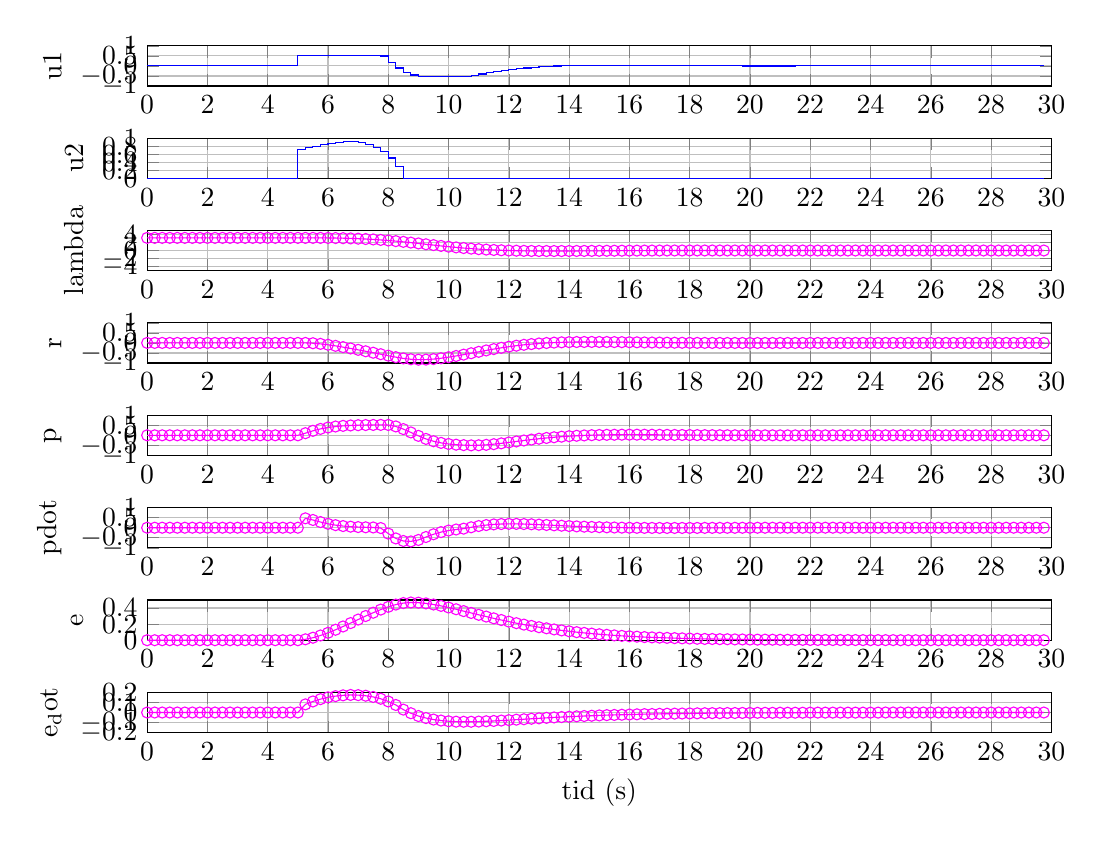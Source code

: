 % This file was created by matlab2tikz.
%
%The latest updates can be retrieved from
%  http://www.mathworks.com/matlabcentral/fileexchange/22022-matlab2tikz-matlab2tikz
%where you can also make suggestions and rate matlab2tikz.
%
\definecolor{mycolor1}{rgb}{1.0,0.0,1.0}%
%
\begin{tikzpicture}

\begin{axis}[%
width=4.521in,
height=0.201in,
at={(0.758in,3.808in)},
scale only axis,
xmin=0,
xmax=30,
ymin=-1,
ymax=1,
ylabel={u1},
axis background/.style={fill=white},
xmajorgrids,
ymajorgrids
]
\addplot[const plot, color=blue, forget plot] table[row sep=crcr] {%
0	0\\
0.25	0\\
0.5	0\\
0.75	0\\
1	0\\
1.25	0\\
1.5	0\\
1.75	0\\
2	0\\
2.25	0\\
2.5	0\\
2.75	0\\
3	0\\
3.25	0\\
3.5	0\\
3.75	0\\
4	0\\
4.25	0\\
4.5	0\\
4.75	0\\
5	0.524\\
5.25	0.524\\
5.5	0.524\\
5.75	0.524\\
6	0.524\\
6.25	0.524\\
6.5	0.524\\
6.75	0.524\\
7	0.524\\
7.25	0.524\\
7.5	0.524\\
7.75	0.495\\
8	0.16\\
8.25	-0.106\\
8.5	-0.307\\
8.75	-0.452\\
9	-0.524\\
9.25	-0.524\\
9.5	-0.524\\
9.75	-0.524\\
10	-0.524\\
10.25	-0.524\\
10.5	-0.512\\
10.75	-0.457\\
11	-0.4\\
11.25	-0.342\\
11.5	-0.286\\
11.75	-0.234\\
12	-0.185\\
12.25	-0.142\\
12.5	-0.104\\
12.75	-0.071\\
13	-0.043\\
13.25	-0.021\\
13.5	-0.003\\
13.75	0.011\\
14	0.022\\
14.25	0.029\\
14.5	0.033\\
14.75	0.036\\
15	0.036\\
15.25	0.036\\
15.5	0.034\\
15.75	0.031\\
16	0.028\\
16.25	0.025\\
16.5	0.022\\
16.75	0.018\\
17	0.015\\
17.25	0.012\\
17.5	0.009\\
17.75	0.007\\
18	0.005\\
18.25	0.003\\
18.5	0.002\\
18.75	0.001\\
19	-0.0\\
19.25	-0.001\\
19.5	-0.001\\
19.75	-0.002\\
20	-0.002\\
20.25	-0.002\\
20.5	-0.002\\
20.75	-0.002\\
21	-0.002\\
21.25	-0.002\\
21.5	-0.001\\
21.75	-0.001\\
22	-0.001\\
22.25	-0.001\\
22.5	-0.001\\
22.75	-0.0\\
23	-0.0\\
23.25	-0.0\\
23.5	-8.391e-05\\
23.75	-3.533e-05\\
24	-8.989e-06\\
24.25	1.392e-06\\
24.5	1.451e-06\\
24.75	3.687e-07\\
25	0\\
25.25	0\\
25.5	0\\
25.75	0\\
26	0\\
26.25	0\\
26.5	0\\
26.75	0\\
27	0\\
27.25	0\\
27.5	0\\
27.75	0\\
28	0\\
28.25	0\\
28.5	0\\
28.75	0\\
29	0\\
29.25	0\\
29.5	0\\
29.75	0\\
};
\end{axis}

\begin{axis}[%
width=4.521in,
height=0.201in,
at={(0.758in,3.346in)},
scale only axis,
xmin=0,
xmax=30,
ymin=-4.4e-05,
ymax=1,
ylabel={u2},
axis background/.style={fill=white},
xmajorgrids,
ymajorgrids
]
\addplot[const plot, color=blue, forget plot] table[row sep=crcr] {%
0	0\\
0.25	0\\
0.5	0\\
0.75	0\\
1	0\\
1.25	0\\
1.5	0\\
1.75	0\\
2	0\\
2.25	0\\
2.5	0\\
2.75	0\\
3	0\\
3.25	0\\
3.5	0\\
3.75	0\\
4	0\\
4.25	0\\
4.5	0\\
4.75	0\\
5	0.715\\
5.25	0.759\\
5.5	0.801\\
5.75	0.839\\
6	0.872\\
6.25	0.897\\
6.5	0.911\\
6.75	0.911\\
7	0.892\\
7.25	0.85\\
7.5	0.777\\
7.75	0.666\\
8	0.507\\
8.25	0.29\\
8.5	2.874e-05\\
8.75	1.637e-05\\
9	-1.014e-05\\
9.25	-2.697e-05\\
9.5	-2.17e-05\\
9.75	-4.4e-05\\
10	-3.492e-05\\
10.25	-2.159e-05\\
10.5	-3.216e-05\\
10.75	-2.199e-05\\
11	-2.736e-05\\
11.25	-6.695e-06\\
11.5	-1.19e-05\\
11.75	-1.54e-06\\
12	3.523e-06\\
12.25	1.55e-05\\
12.5	1.358e-05\\
12.75	6.432e-06\\
13	1.942e-06\\
13.25	3.329e-05\\
13.5	2.519e-05\\
13.75	3.872e-05\\
14	2.888e-05\\
14.25	3.42e-05\\
14.5	2.809e-05\\
14.75	1.617e-05\\
15	3.268e-05\\
15.25	2.094e-05\\
15.5	1.486e-05\\
15.75	3.167e-05\\
16	2.624e-05\\
16.25	1.32e-05\\
16.5	1.687e-05\\
16.75	2.071e-05\\
17	1.103e-05\\
17.25	1.432e-05\\
17.5	6.259e-06\\
17.75	8.327e-06\\
18	7.363e-06\\
18.25	5.395e-06\\
18.5	-1.118e-05\\
18.75	-1.468e-05\\
19	-9.76e-06\\
19.25	-2.165e-06\\
19.5	-3.401e-06\\
19.75	7.585e-06\\
20	6.788e-06\\
20.25	-1.056e-05\\
20.5	-3.702e-06\\
20.75	1.882e-06\\
21	-1.381e-05\\
21.25	-1.022e-05\\
21.5	-5.457e-06\\
21.75	3.615e-07\\
22	3.584e-06\\
22.25	3.799e-06\\
22.5	-1.224e-05\\
22.75	3.039e-07\\
23	1.042e-06\\
23.25	4.744e-06\\
23.5	-8.65e-06\\
23.75	-4.115e-06\\
24	1.762e-05\\
24.25	1.793e-05\\
24.5	-6.007e-06\\
24.75	0\\
25	0\\
25.25	0\\
25.5	0\\
25.75	0\\
26	0\\
26.25	0\\
26.5	0\\
26.75	0\\
27	0\\
27.25	0\\
27.5	0\\
27.75	0\\
28	0\\
28.25	0\\
28.5	0\\
28.75	0\\
29	0\\
29.25	0\\
29.5	0\\
29.75	0\\
};
\end{axis}

\begin{axis}[%
width=4.521in,
height=0.201in,
at={(0.758in,2.885in)},
scale only axis,
xmin=0,
xmax=30,
ymin=-5,
ymax=5,
ylabel={lambda},
axis background/.style={fill=white},
xmajorgrids,
ymajorgrids
]
\addplot [color=mycolor1, forget plot]
  table[row sep=crcr]{%
0	3.142\\
0.25	3.142\\
0.5	3.142\\
0.75	3.142\\
1	3.142\\
1.25	3.142\\
1.5	3.142\\
1.75	3.142\\
2	3.142\\
2.25	3.142\\
2.5	3.142\\
2.75	3.142\\
3	3.142\\
3.25	3.142\\
3.5	3.142\\
3.75	3.142\\
4	3.142\\
4.25	3.142\\
4.5	3.142\\
4.75	3.142\\
5	3.142\\
5.25	3.142\\
5.5	3.142\\
5.75	3.138\\
6	3.126\\
6.25	3.103\\
6.5	3.067\\
6.75	3.014\\
7	2.946\\
7.25	2.86\\
7.5	2.756\\
7.75	2.634\\
8	2.493\\
8.25	2.335\\
8.5	2.158\\
8.75	1.965\\
9	1.762\\
9.25	1.553\\
9.5	1.345\\
9.75	1.144\\
10	0.953\\
10.25	0.776\\
10.5	0.613\\
10.75	0.468\\
11	0.339\\
11.25	0.228\\
11.5	0.135\\
11.75	0.058\\
12	-0.003\\
12.25	-0.05\\
12.5	-0.084\\
12.75	-0.108\\
13	-0.122\\
13.25	-0.129\\
13.5	-0.13\\
13.75	-0.127\\
14	-0.119\\
14.25	-0.11\\
14.5	-0.099\\
14.75	-0.087\\
15	-0.075\\
15.25	-0.063\\
15.5	-0.052\\
15.75	-0.041\\
16	-0.032\\
16.25	-0.024\\
16.5	-0.017\\
16.75	-0.011\\
17	-0.006\\
17.25	-0.001\\
17.5	0.002\\
17.75	0.004\\
18	0.006\\
18.25	0.007\\
18.5	0.007\\
18.75	0.008\\
19	0.008\\
19.25	0.007\\
19.5	0.007\\
19.75	0.006\\
20	0.005\\
20.25	0.005\\
20.5	0.004\\
20.75	0.003\\
21	0.003\\
21.25	0.002\\
21.5	0.002\\
21.75	0.001\\
22	0.001\\
22.25	0.0\\
22.5	0.0\\
22.75	-6.576e-05\\
23	-0.0\\
23.25	-0.0\\
23.5	-0.001\\
23.75	-0.001\\
24	-0.001\\
24.25	-0.001\\
24.5	-0.001\\
24.75	-0.001\\
25	0\\
25.25	0\\
25.5	0\\
25.75	0\\
26	0\\
26.25	0\\
26.5	0\\
26.75	0\\
27	0\\
27.25	0\\
27.5	0\\
27.75	0\\
28	0\\
28.25	0\\
28.5	0\\
28.75	0\\
29	0\\
29.25	0\\
29.5	0\\
29.75	0\\
};
\addplot [color=mycolor1, draw=none, mark=o, mark options={solid, mycolor1}, forget plot]
  table[row sep=crcr]{%
0	3.142\\
0.25	3.142\\
0.5	3.142\\
0.75	3.142\\
1	3.142\\
1.25	3.142\\
1.5	3.142\\
1.75	3.142\\
2	3.142\\
2.25	3.142\\
2.5	3.142\\
2.75	3.142\\
3	3.142\\
3.25	3.142\\
3.5	3.142\\
3.75	3.142\\
4	3.142\\
4.25	3.142\\
4.5	3.142\\
4.75	3.142\\
5	3.142\\
5.25	3.142\\
5.5	3.142\\
5.75	3.138\\
6	3.126\\
6.25	3.103\\
6.5	3.067\\
6.75	3.014\\
7	2.946\\
7.25	2.86\\
7.5	2.756\\
7.75	2.634\\
8	2.493\\
8.25	2.335\\
8.5	2.158\\
8.75	1.965\\
9	1.762\\
9.25	1.553\\
9.5	1.345\\
9.75	1.144\\
10	0.953\\
10.25	0.776\\
10.5	0.613\\
10.75	0.468\\
11	0.339\\
11.25	0.228\\
11.5	0.135\\
11.75	0.058\\
12	-0.003\\
12.25	-0.05\\
12.5	-0.084\\
12.75	-0.108\\
13	-0.122\\
13.25	-0.129\\
13.5	-0.13\\
13.75	-0.127\\
14	-0.119\\
14.25	-0.11\\
14.5	-0.099\\
14.75	-0.087\\
15	-0.075\\
15.25	-0.063\\
15.5	-0.052\\
15.75	-0.041\\
16	-0.032\\
16.25	-0.024\\
16.5	-0.017\\
16.75	-0.011\\
17	-0.006\\
17.25	-0.001\\
17.5	0.002\\
17.75	0.004\\
18	0.006\\
18.25	0.007\\
18.5	0.007\\
18.75	0.008\\
19	0.008\\
19.25	0.007\\
19.5	0.007\\
19.75	0.006\\
20	0.005\\
20.25	0.005\\
20.5	0.004\\
20.75	0.003\\
21	0.003\\
21.25	0.002\\
21.5	0.002\\
21.75	0.001\\
22	0.001\\
22.25	0.0\\
22.5	0.0\\
22.75	-6.576e-05\\
23	-0.0\\
23.25	-0.0\\
23.5	-0.001\\
23.75	-0.001\\
24	-0.001\\
24.25	-0.001\\
24.5	-0.001\\
24.75	-0.001\\
25	0\\
25.25	0\\
25.5	0\\
25.75	0\\
26	0\\
26.25	0\\
26.5	0\\
26.75	0\\
27	0\\
27.25	0\\
27.5	0\\
27.75	0\\
28	0\\
28.25	0\\
28.5	0\\
28.75	0\\
29	0\\
29.25	0\\
29.5	0\\
29.75	0\\
};
\end{axis}

\begin{axis}[%
width=4.521in,
height=0.201in,
at={(0.758in,2.423in)},
scale only axis,
xmin=0,
xmax=30,
ymin=-1,
ymax=1,
ylabel={r},
axis background/.style={fill=white},
xmajorgrids,
ymajorgrids
]
\addplot [color=mycolor1, forget plot]
  table[row sep=crcr]{%
0	0\\
0.25	0\\
0.5	0\\
0.75	0\\
1	0\\
1.25	0\\
1.5	0\\
1.75	0\\
2	0\\
2.25	0\\
2.5	0\\
2.75	0\\
3	0\\
3.25	0\\
3.5	0\\
3.75	0\\
4	0\\
4.25	0\\
4.5	0\\
4.75	0\\
5	0\\
5.25	0\\
5.5	-0.015\\
5.75	-0.047\\
6	-0.092\\
6.25	-0.147\\
6.5	-0.209\\
6.75	-0.275\\
7	-0.345\\
7.25	-0.416\\
7.5	-0.488\\
7.75	-0.561\\
8	-0.635\\
8.25	-0.708\\
8.5	-0.77\\
8.75	-0.814\\
9	-0.834\\
9.25	-0.83\\
9.5	-0.805\\
9.75	-0.763\\
10	-0.71\\
10.25	-0.649\\
10.5	-0.583\\
10.75	-0.514\\
11	-0.444\\
11.25	-0.374\\
11.5	-0.307\\
11.75	-0.244\\
12	-0.188\\
12.25	-0.138\\
12.5	-0.094\\
12.75	-0.058\\
13	-0.028\\
13.25	-0.004\\
13.5	0.015\\
13.75	0.029\\
14	0.038\\
14.25	0.044\\
14.5	0.047\\
14.75	0.048\\
15	0.047\\
15.25	0.045\\
15.5	0.041\\
15.75	0.037\\
16	0.033\\
16.25	0.029\\
16.5	0.024\\
16.75	0.02\\
17	0.016\\
17.25	0.013\\
17.5	0.009\\
17.75	0.007\\
18	0.004\\
18.25	0.002\\
18.5	0.001\\
18.75	-0.0\\
19	-0.001\\
19.25	-0.002\\
19.5	-0.002\\
19.75	-0.003\\
20	-0.003\\
20.25	-0.003\\
20.5	-0.003\\
20.75	-0.003\\
21	-0.002\\
21.25	-0.002\\
21.5	-0.002\\
21.75	-0.002\\
22	-0.001\\
22.25	-0.001\\
22.5	-0.001\\
22.75	-0.001\\
23	-0.001\\
23.25	-0.001\\
23.5	-0.0\\
23.75	-0.0\\
24	-0.0\\
24.25	-0.0\\
24.5	-0.0\\
24.75	-0.0\\
25	0\\
25.25	0\\
25.5	0\\
25.75	0\\
26	0\\
26.25	0\\
26.5	0\\
26.75	0\\
27	0\\
27.25	0\\
27.5	0\\
27.75	0\\
28	0\\
28.25	0\\
28.5	0\\
28.75	0\\
29	0\\
29.25	0\\
29.5	0\\
29.75	0\\
};
\addplot [color=mycolor1, draw=none, mark=o, mark options={solid, mycolor1}, forget plot]
  table[row sep=crcr]{%
0	0\\
0.25	0\\
0.5	0\\
0.75	0\\
1	0\\
1.25	0\\
1.5	0\\
1.75	0\\
2	0\\
2.25	0\\
2.5	0\\
2.75	0\\
3	0\\
3.25	0\\
3.5	0\\
3.75	0\\
4	0\\
4.25	0\\
4.5	0\\
4.75	0\\
5	0\\
5.25	0\\
5.5	-0.015\\
5.75	-0.047\\
6	-0.092\\
6.25	-0.147\\
6.5	-0.209\\
6.75	-0.275\\
7	-0.345\\
7.25	-0.416\\
7.5	-0.488\\
7.75	-0.561\\
8	-0.635\\
8.25	-0.708\\
8.5	-0.77\\
8.75	-0.814\\
9	-0.834\\
9.25	-0.83\\
9.5	-0.805\\
9.75	-0.763\\
10	-0.71\\
10.25	-0.649\\
10.5	-0.583\\
10.75	-0.514\\
11	-0.444\\
11.25	-0.374\\
11.5	-0.307\\
11.75	-0.244\\
12	-0.188\\
12.25	-0.138\\
12.5	-0.094\\
12.75	-0.058\\
13	-0.028\\
13.25	-0.004\\
13.5	0.015\\
13.75	0.029\\
14	0.038\\
14.25	0.044\\
14.5	0.047\\
14.75	0.048\\
15	0.047\\
15.25	0.045\\
15.5	0.041\\
15.75	0.037\\
16	0.033\\
16.25	0.029\\
16.5	0.024\\
16.75	0.02\\
17	0.016\\
17.25	0.013\\
17.5	0.009\\
17.75	0.007\\
18	0.004\\
18.25	0.002\\
18.5	0.001\\
18.75	-0.0\\
19	-0.001\\
19.25	-0.002\\
19.5	-0.002\\
19.75	-0.003\\
20	-0.003\\
20.25	-0.003\\
20.5	-0.003\\
20.75	-0.003\\
21	-0.002\\
21.25	-0.002\\
21.5	-0.002\\
21.75	-0.002\\
22	-0.001\\
22.25	-0.001\\
22.5	-0.001\\
22.75	-0.001\\
23	-0.001\\
23.25	-0.001\\
23.5	-0.0\\
23.75	-0.0\\
24	-0.0\\
24.25	-0.0\\
24.5	-0.0\\
24.75	-0.0\\
25	0\\
25.25	0\\
25.5	0\\
25.75	0\\
26	0\\
26.25	0\\
26.5	0\\
26.75	0\\
27	0\\
27.25	0\\
27.5	0\\
27.75	0\\
28	0\\
28.25	0\\
28.5	0\\
28.75	0\\
29	0\\
29.25	0\\
29.5	0\\
29.75	0\\
};
\end{axis}

\begin{axis}[%
width=4.521in,
height=0.201in,
at={(0.758in,1.961in)},
scale only axis,
xmin=0,
xmax=30,
ymin=-1,
ymax=1,
ylabel={p},
axis background/.style={fill=white},
xmajorgrids,
ymajorgrids
]
\addplot [color=mycolor1, forget plot]
  table[row sep=crcr]{%
0	0\\
0.25	0\\
0.5	0\\
0.75	0\\
1	0\\
1.25	0\\
1.5	0\\
1.75	0\\
2	0\\
2.25	0\\
2.5	0\\
2.75	0\\
3	0\\
3.25	0\\
3.5	0\\
3.75	0\\
4	0\\
4.25	0\\
4.5	0\\
4.75	0\\
5	0\\
5.25	0.106\\
5.5	0.223\\
5.75	0.319\\
6	0.389\\
6.25	0.438\\
6.5	0.47\\
6.75	0.491\\
7	0.503\\
7.25	0.511\\
7.5	0.516\\
7.75	0.519\\
8	0.515\\
8.25	0.442\\
8.5	0.309\\
8.75	0.144\\
9	-0.027\\
9.25	-0.179\\
9.5	-0.295\\
9.75	-0.376\\
10	-0.431\\
10.25	-0.466\\
10.5	-0.488\\
10.75	-0.5\\
11	-0.495\\
11.25	-0.474\\
11.5	-0.441\\
11.75	-0.4\\
12	-0.354\\
12.25	-0.306\\
12.5	-0.258\\
12.75	-0.212\\
13	-0.17\\
13.25	-0.131\\
13.5	-0.097\\
13.75	-0.068\\
14	-0.043\\
14.25	-0.022\\
14.5	-0.006\\
14.75	0.007\\
15	0.017\\
15.25	0.024\\
15.5	0.028\\
15.75	0.031\\
16	0.032\\
16.25	0.031\\
16.5	0.03\\
16.75	0.028\\
17	0.025\\
17.25	0.022\\
17.5	0.019\\
17.75	0.016\\
18	0.014\\
18.25	0.011\\
18.5	0.009\\
18.75	0.007\\
19	0.005\\
19.25	0.003\\
19.5	0.002\\
19.75	0.001\\
20	-6.679e-05\\
20.25	-0.001\\
20.5	-0.001\\
20.75	-0.001\\
21	-0.002\\
21.25	-0.002\\
21.5	-0.002\\
21.75	-0.002\\
22	-0.002\\
22.25	-0.001\\
22.5	-0.001\\
22.75	-0.001\\
23	-0.001\\
23.25	-0.001\\
23.5	-0.001\\
23.75	-0.0\\
24	-0.0\\
24.25	-0.0\\
24.5	-0.0\\
24.75	-7.584e-05\\
25	0\\
25.25	0\\
25.5	0\\
25.75	0\\
26	0\\
26.25	0\\
26.5	0\\
26.75	0\\
27	0\\
27.25	0\\
27.5	0\\
27.75	0\\
28	0\\
28.25	0\\
28.5	0\\
28.75	0\\
29	0\\
29.25	0\\
29.5	0\\
29.75	0\\
};
\addplot [color=mycolor1, draw=none, mark=o, mark options={solid, mycolor1}, forget plot]
  table[row sep=crcr]{%
0	0\\
0.25	0\\
0.5	0\\
0.75	0\\
1	0\\
1.25	0\\
1.5	0\\
1.75	0\\
2	0\\
2.25	0\\
2.5	0\\
2.75	0\\
3	0\\
3.25	0\\
3.5	0\\
3.75	0\\
4	0\\
4.25	0\\
4.5	0\\
4.75	0\\
5	0\\
5.25	0.106\\
5.5	0.223\\
5.75	0.319\\
6	0.389\\
6.25	0.438\\
6.5	0.47\\
6.75	0.491\\
7	0.503\\
7.25	0.511\\
7.5	0.516\\
7.75	0.519\\
8	0.515\\
8.25	0.442\\
8.5	0.309\\
8.75	0.144\\
9	-0.027\\
9.25	-0.179\\
9.5	-0.295\\
9.75	-0.376\\
10	-0.431\\
10.25	-0.466\\
10.5	-0.488\\
10.75	-0.5\\
11	-0.495\\
11.25	-0.474\\
11.5	-0.441\\
11.75	-0.4\\
12	-0.354\\
12.25	-0.306\\
12.5	-0.258\\
12.75	-0.212\\
13	-0.17\\
13.25	-0.131\\
13.5	-0.097\\
13.75	-0.068\\
14	-0.043\\
14.25	-0.022\\
14.5	-0.006\\
14.75	0.007\\
15	0.017\\
15.25	0.024\\
15.5	0.028\\
15.75	0.031\\
16	0.032\\
16.25	0.031\\
16.5	0.03\\
16.75	0.028\\
17	0.025\\
17.25	0.022\\
17.5	0.019\\
17.75	0.016\\
18	0.014\\
18.25	0.011\\
18.5	0.009\\
18.75	0.007\\
19	0.005\\
19.25	0.003\\
19.5	0.002\\
19.75	0.001\\
20	-6.679e-05\\
20.25	-0.001\\
20.5	-0.001\\
20.75	-0.001\\
21	-0.002\\
21.25	-0.002\\
21.5	-0.002\\
21.75	-0.002\\
22	-0.002\\
22.25	-0.001\\
22.5	-0.001\\
22.75	-0.001\\
23	-0.001\\
23.25	-0.001\\
23.5	-0.001\\
23.75	-0.0\\
24	-0.0\\
24.25	-0.0\\
24.5	-0.0\\
24.75	-7.584e-05\\
25	0\\
25.25	0\\
25.5	0\\
25.75	0\\
26	0\\
26.25	0\\
26.5	0\\
26.75	0\\
27	0\\
27.25	0\\
27.5	0\\
27.75	0\\
28	0\\
28.25	0\\
28.5	0\\
28.75	0\\
29	0\\
29.25	0\\
29.5	0\\
29.75	0\\
};
\end{axis}

\begin{axis}[%
width=4.521in,
height=0.201in,
at={(0.758in,1.499in)},
scale only axis,
xmin=0,
xmax=30,
ymin=-1,
ymax=1,
ylabel={pdot},
axis background/.style={fill=white},
xmajorgrids,
ymajorgrids
]
\addplot [color=mycolor1, forget plot]
  table[row sep=crcr]{%
0	0\\
0.25	0\\
0.5	0\\
0.75	0\\
1	0\\
1.25	0\\
1.5	0\\
1.75	0\\
2	0\\
2.25	0\\
2.5	0\\
2.75	0\\
3	0\\
3.25	0\\
3.5	0\\
3.75	0\\
4	0\\
4.25	0\\
4.5	0\\
4.75	0\\
5	0\\
5.25	0.467\\
5.5	0.385\\
5.75	0.282\\
6	0.194\\
6.25	0.128\\
6.5	0.082\\
6.75	0.052\\
7	0.032\\
7.25	0.02\\
7.5	0.012\\
7.75	-0.016\\
8	-0.293\\
8.25	-0.533\\
8.5	-0.66\\
8.75	-0.682\\
9	-0.609\\
9.25	-0.463\\
9.5	-0.326\\
9.75	-0.218\\
10	-0.141\\
10.25	-0.089\\
10.5	-0.046\\
10.75	0.021\\
11	0.083\\
11.25	0.132\\
11.5	0.165\\
11.75	0.184\\
12	0.192\\
12.25	0.191\\
12.5	0.182\\
12.75	0.17\\
13	0.154\\
13.25	0.136\\
13.5	0.118\\
13.75	0.1\\
14	0.083\\
14.25	0.066\\
14.5	0.052\\
14.75	0.039\\
15	0.027\\
15.25	0.018\\
15.5	0.01\\
15.75	0.003\\
16	-0.002\\
16.25	-0.006\\
16.5	-0.008\\
16.75	-0.01\\
17	-0.011\\
17.25	-0.012\\
17.5	-0.012\\
17.75	-0.011\\
18	-0.01\\
18.25	-0.01\\
18.5	-0.008\\
18.75	-0.007\\
19	-0.006\\
19.25	-0.005\\
19.5	-0.004\\
19.75	-0.003\\
20	-0.003\\
20.25	-0.002\\
20.5	-0.001\\
20.75	-0.001\\
21	-0.0\\
21.25	4.3e-05\\
21.5	0.0\\
21.75	0.0\\
22	0.001\\
22.25	0.001\\
22.5	0.001\\
22.75	0.001\\
23	0.001\\
23.25	0.001\\
23.5	0.001\\
23.75	0.0\\
24	0.0\\
24.25	0.0\\
24.5	0.0\\
24.75	0.0\\
25	0\\
25.25	0\\
25.5	0\\
25.75	0\\
26	0\\
26.25	0\\
26.5	0\\
26.75	0\\
27	0\\
27.25	0\\
27.5	0\\
27.75	0\\
28	0\\
28.25	0\\
28.5	0\\
28.75	0\\
29	0\\
29.25	0\\
29.5	0\\
29.75	0\\
};
\addplot [color=mycolor1, draw=none, mark=o, mark options={solid, mycolor1}, forget plot]
  table[row sep=crcr]{%
0	0\\
0.25	0\\
0.5	0\\
0.75	0\\
1	0\\
1.25	0\\
1.5	0\\
1.75	0\\
2	0\\
2.25	0\\
2.5	0\\
2.75	0\\
3	0\\
3.25	0\\
3.5	0\\
3.75	0\\
4	0\\
4.25	0\\
4.5	0\\
4.75	0\\
5	0\\
5.25	0.467\\
5.5	0.385\\
5.75	0.282\\
6	0.194\\
6.25	0.128\\
6.5	0.082\\
6.75	0.052\\
7	0.032\\
7.25	0.02\\
7.5	0.012\\
7.75	-0.016\\
8	-0.293\\
8.25	-0.533\\
8.5	-0.66\\
8.75	-0.682\\
9	-0.609\\
9.25	-0.463\\
9.5	-0.326\\
9.75	-0.218\\
10	-0.141\\
10.25	-0.089\\
10.5	-0.046\\
10.75	0.021\\
11	0.083\\
11.25	0.132\\
11.5	0.165\\
11.75	0.184\\
12	0.192\\
12.25	0.191\\
12.5	0.182\\
12.75	0.17\\
13	0.154\\
13.25	0.136\\
13.5	0.118\\
13.75	0.1\\
14	0.083\\
14.25	0.066\\
14.5	0.052\\
14.75	0.039\\
15	0.027\\
15.25	0.018\\
15.5	0.01\\
15.75	0.003\\
16	-0.002\\
16.25	-0.006\\
16.5	-0.008\\
16.75	-0.01\\
17	-0.011\\
17.25	-0.012\\
17.5	-0.012\\
17.75	-0.011\\
18	-0.01\\
18.25	-0.01\\
18.5	-0.008\\
18.75	-0.007\\
19	-0.006\\
19.25	-0.005\\
19.5	-0.004\\
19.75	-0.003\\
20	-0.003\\
20.25	-0.002\\
20.5	-0.001\\
20.75	-0.001\\
21	-0.0\\
21.25	4.3e-05\\
21.5	0.0\\
21.75	0.0\\
22	0.001\\
22.25	0.001\\
22.5	0.001\\
22.75	0.001\\
23	0.001\\
23.25	0.001\\
23.5	0.001\\
23.75	0.0\\
24	0.0\\
24.25	0.0\\
24.5	0.0\\
24.75	0.0\\
25	0\\
25.25	0\\
25.5	0\\
25.75	0\\
26	0\\
26.25	0\\
26.5	0\\
26.75	0\\
27	0\\
27.25	0\\
27.5	0\\
27.75	0\\
28	0\\
28.25	0\\
28.5	0\\
28.75	0\\
29	0\\
29.25	0\\
29.5	0\\
29.75	0\\
};
\end{axis}

\begin{axis}[%
width=4.521in,
height=0.201in,
at={(0.758in,1.037in)},
scale only axis,
xmin=0,
xmax=30,
ymin=0,
ymax=0.5,
ylabel={e},
axis background/.style={fill=white},
xmajorgrids,
ymajorgrids
]
\addplot [color=mycolor1, forget plot]
  table[row sep=crcr]{%
0	0\\
0.25	0\\
0.5	0\\
0.75	0\\
1	0\\
1.25	0\\
1.5	0\\
1.75	0\\
2	0\\
2.25	0\\
2.5	0\\
2.75	0\\
3	0\\
3.25	0\\
3.5	0\\
3.75	0\\
4	0\\
4.25	0\\
4.5	0\\
4.75	0\\
5	0\\
5.25	0.011\\
5.5	0.031\\
5.75	0.059\\
6	0.092\\
6.25	0.13\\
6.5	0.171\\
6.75	0.213\\
7	0.257\\
7.25	0.301\\
7.5	0.342\\
7.75	0.381\\
8	0.415\\
8.25	0.443\\
8.5	0.462\\
8.75	0.469\\
9	0.467\\
9.25	0.458\\
9.5	0.444\\
9.75	0.427\\
10	0.407\\
10.25	0.385\\
10.5	0.362\\
10.75	0.339\\
11	0.316\\
11.25	0.294\\
11.5	0.272\\
11.75	0.251\\
12	0.231\\
12.25	0.212\\
12.5	0.194\\
12.75	0.178\\
13	0.162\\
13.25	0.148\\
13.5	0.134\\
13.75	0.122\\
14	0.111\\
14.25	0.1\\
14.5	0.091\\
14.75	0.082\\
15	0.074\\
15.25	0.067\\
15.5	0.06\\
15.75	0.054\\
16	0.049\\
16.25	0.044\\
16.5	0.039\\
16.75	0.035\\
17	0.032\\
17.25	0.029\\
17.5	0.026\\
17.75	0.023\\
18	0.021\\
18.25	0.018\\
18.5	0.016\\
18.75	0.015\\
19	0.013\\
19.25	0.012\\
19.5	0.01\\
19.75	0.009\\
20	0.008\\
20.25	0.007\\
20.5	0.007\\
20.75	0.006\\
21	0.005\\
21.25	0.005\\
21.5	0.004\\
21.75	0.004\\
22	0.003\\
22.25	0.003\\
22.5	0.003\\
22.75	0.002\\
23	0.002\\
23.25	0.002\\
23.5	0.002\\
23.75	0.001\\
24	0.001\\
24.25	0.001\\
24.5	0.001\\
24.75	0.001\\
25	0\\
25.25	0\\
25.5	0\\
25.75	0\\
26	0\\
26.25	0\\
26.5	0\\
26.75	0\\
27	0\\
27.25	0\\
27.5	0\\
27.75	0\\
28	0\\
28.25	0\\
28.5	0\\
28.75	0\\
29	0\\
29.25	0\\
29.5	0\\
29.75	0\\
};
\addplot [color=mycolor1, draw=none, mark=o, mark options={solid, mycolor1}, forget plot]
  table[row sep=crcr]{%
0	0\\
0.25	0\\
0.5	0\\
0.75	0\\
1	0\\
1.25	0\\
1.5	0\\
1.75	0\\
2	0\\
2.25	0\\
2.5	0\\
2.75	0\\
3	0\\
3.25	0\\
3.5	0\\
3.75	0\\
4	0\\
4.25	0\\
4.5	0\\
4.75	0\\
5	0\\
5.25	0.011\\
5.5	0.031\\
5.75	0.059\\
6	0.092\\
6.25	0.13\\
6.5	0.171\\
6.75	0.213\\
7	0.257\\
7.25	0.301\\
7.5	0.342\\
7.75	0.381\\
8	0.415\\
8.25	0.443\\
8.5	0.462\\
8.75	0.469\\
9	0.467\\
9.25	0.458\\
9.5	0.444\\
9.75	0.427\\
10	0.407\\
10.25	0.385\\
10.5	0.362\\
10.75	0.339\\
11	0.316\\
11.25	0.294\\
11.5	0.272\\
11.75	0.251\\
12	0.231\\
12.25	0.212\\
12.5	0.194\\
12.75	0.178\\
13	0.162\\
13.25	0.148\\
13.5	0.134\\
13.75	0.122\\
14	0.111\\
14.25	0.1\\
14.5	0.091\\
14.75	0.082\\
15	0.074\\
15.25	0.067\\
15.5	0.06\\
15.75	0.054\\
16	0.049\\
16.25	0.044\\
16.5	0.039\\
16.75	0.035\\
17	0.032\\
17.25	0.029\\
17.5	0.026\\
17.75	0.023\\
18	0.021\\
18.25	0.018\\
18.5	0.016\\
18.75	0.015\\
19	0.013\\
19.25	0.012\\
19.5	0.01\\
19.75	0.009\\
20	0.008\\
20.25	0.007\\
20.5	0.007\\
20.75	0.006\\
21	0.005\\
21.25	0.005\\
21.5	0.004\\
21.75	0.004\\
22	0.003\\
22.25	0.003\\
22.5	0.003\\
22.75	0.002\\
23	0.002\\
23.25	0.002\\
23.5	0.002\\
23.75	0.001\\
24	0.001\\
24.25	0.001\\
24.5	0.001\\
24.75	0.001\\
25	0\\
25.25	0\\
25.5	0\\
25.75	0\\
26	0\\
26.25	0\\
26.5	0\\
26.75	0\\
27	0\\
27.25	0\\
27.5	0\\
27.75	0\\
28	0\\
28.25	0\\
28.5	0\\
28.75	0\\
29	0\\
29.25	0\\
29.5	0\\
29.75	0\\
};
\end{axis}

\begin{axis}[%
width=4.521in,
height=0.201in,
at={(0.758in,0.575in)},
scale only axis,
xmin=0,
xmax=30,
xlabel={tid (s)},
ymin=-0.2,
ymax=0.2,
ylabel={$\text{e}_\text{d}\text{ot}$},
axis background/.style={fill=white},
xmajorgrids,
ymajorgrids
]
\addplot [color=mycolor1, forget plot]
  table[row sep=crcr]{%
0	0\\
0.25	0\\
0.5	0\\
0.75	0\\
1	0\\
1.25	0\\
1.5	0\\
1.75	0\\
2	0\\
2.25	0\\
2.5	0\\
2.75	0\\
3	0\\
3.25	0\\
3.5	0\\
3.75	0\\
4	0\\
4.25	0\\
4.5	0\\
4.75	0\\
5	0\\
5.25	0.081\\
5.5	0.11\\
5.75	0.133\\
6	0.151\\
6.25	0.163\\
6.5	0.171\\
6.75	0.175\\
7	0.173\\
7.25	0.167\\
7.5	0.155\\
7.75	0.137\\
8	0.11\\
8.25	0.075\\
8.5	0.029\\
8.75	-0.007\\
9	-0.035\\
9.25	-0.055\\
9.5	-0.07\\
9.75	-0.08\\
10	-0.087\\
10.25	-0.091\\
10.5	-0.092\\
10.75	-0.092\\
11	-0.09\\
11.25	-0.087\\
11.5	-0.084\\
11.75	-0.08\\
12	-0.076\\
12.25	-0.071\\
12.5	-0.067\\
12.75	-0.062\\
13	-0.058\\
13.25	-0.053\\
13.5	-0.049\\
13.75	-0.045\\
14	-0.042\\
14.25	-0.038\\
14.5	-0.035\\
14.75	-0.032\\
15	-0.029\\
15.25	-0.026\\
15.5	-0.024\\
15.75	-0.022\\
16	-0.02\\
16.25	-0.018\\
16.5	-0.016\\
16.75	-0.015\\
17	-0.013\\
17.25	-0.012\\
17.5	-0.011\\
17.75	-0.01\\
18	-0.009\\
18.25	-0.008\\
18.5	-0.007\\
18.75	-0.006\\
19	-0.006\\
19.25	-0.005\\
19.5	-0.005\\
19.75	-0.004\\
20	-0.004\\
20.25	-0.003\\
20.5	-0.003\\
20.75	-0.003\\
21	-0.002\\
21.25	-0.002\\
21.5	-0.002\\
21.75	-0.002\\
22	-0.001\\
22.25	-0.001\\
22.5	-0.001\\
22.75	-0.001\\
23	-0.001\\
23.25	-0.001\\
23.5	-0.001\\
23.75	-0.001\\
24	-0.001\\
24.25	-0.001\\
24.5	-0.0\\
24.75	-0.0\\
25	0\\
25.25	0\\
25.5	0\\
25.75	0\\
26	0\\
26.25	0\\
26.5	0\\
26.75	0\\
27	0\\
27.25	0\\
27.5	0\\
27.75	0\\
28	0\\
28.25	0\\
28.5	0\\
28.75	0\\
29	0\\
29.25	0\\
29.5	0\\
29.75	0\\
};
\addplot [color=mycolor1, draw=none, mark=o, mark options={solid, mycolor1}, forget plot]
  table[row sep=crcr]{%
0	0\\
0.25	0\\
0.5	0\\
0.75	0\\
1	0\\
1.25	0\\
1.5	0\\
1.75	0\\
2	0\\
2.25	0\\
2.5	0\\
2.75	0\\
3	0\\
3.25	0\\
3.5	0\\
3.75	0\\
4	0\\
4.25	0\\
4.5	0\\
4.75	0\\
5	0\\
5.25	0.081\\
5.5	0.11\\
5.75	0.133\\
6	0.151\\
6.25	0.163\\
6.5	0.171\\
6.75	0.175\\
7	0.173\\
7.25	0.167\\
7.5	0.155\\
7.75	0.137\\
8	0.11\\
8.25	0.075\\
8.5	0.029\\
8.75	-0.007\\
9	-0.035\\
9.25	-0.055\\
9.5	-0.07\\
9.75	-0.08\\
10	-0.087\\
10.25	-0.091\\
10.5	-0.092\\
10.75	-0.092\\
11	-0.09\\
11.25	-0.087\\
11.5	-0.084\\
11.75	-0.08\\
12	-0.076\\
12.25	-0.071\\
12.5	-0.067\\
12.75	-0.062\\
13	-0.058\\
13.25	-0.053\\
13.5	-0.049\\
13.75	-0.045\\
14	-0.042\\
14.25	-0.038\\
14.5	-0.035\\
14.75	-0.032\\
15	-0.029\\
15.25	-0.026\\
15.5	-0.024\\
15.75	-0.022\\
16	-0.02\\
16.25	-0.018\\
16.5	-0.016\\
16.75	-0.015\\
17	-0.013\\
17.25	-0.012\\
17.5	-0.011\\
17.75	-0.01\\
18	-0.009\\
18.25	-0.008\\
18.5	-0.007\\
18.75	-0.006\\
19	-0.006\\
19.25	-0.005\\
19.5	-0.005\\
19.75	-0.004\\
20	-0.004\\
20.25	-0.003\\
20.5	-0.003\\
20.75	-0.003\\
21	-0.002\\
21.25	-0.002\\
21.5	-0.002\\
21.75	-0.002\\
22	-0.001\\
22.25	-0.001\\
22.5	-0.001\\
22.75	-0.001\\
23	-0.001\\
23.25	-0.001\\
23.5	-0.001\\
23.75	-0.001\\
24	-0.001\\
24.25	-0.001\\
24.5	-0.0\\
24.75	-0.0\\
25	0\\
25.25	0\\
25.5	0\\
25.75	0\\
26	0\\
26.25	0\\
26.5	0\\
26.75	0\\
27	0\\
27.25	0\\
27.5	0\\
27.75	0\\
28	0\\
28.25	0\\
28.5	0\\
28.75	0\\
29	0\\
29.25	0\\
29.5	0\\
29.75	0\\
};
\end{axis}
\end{tikzpicture}%